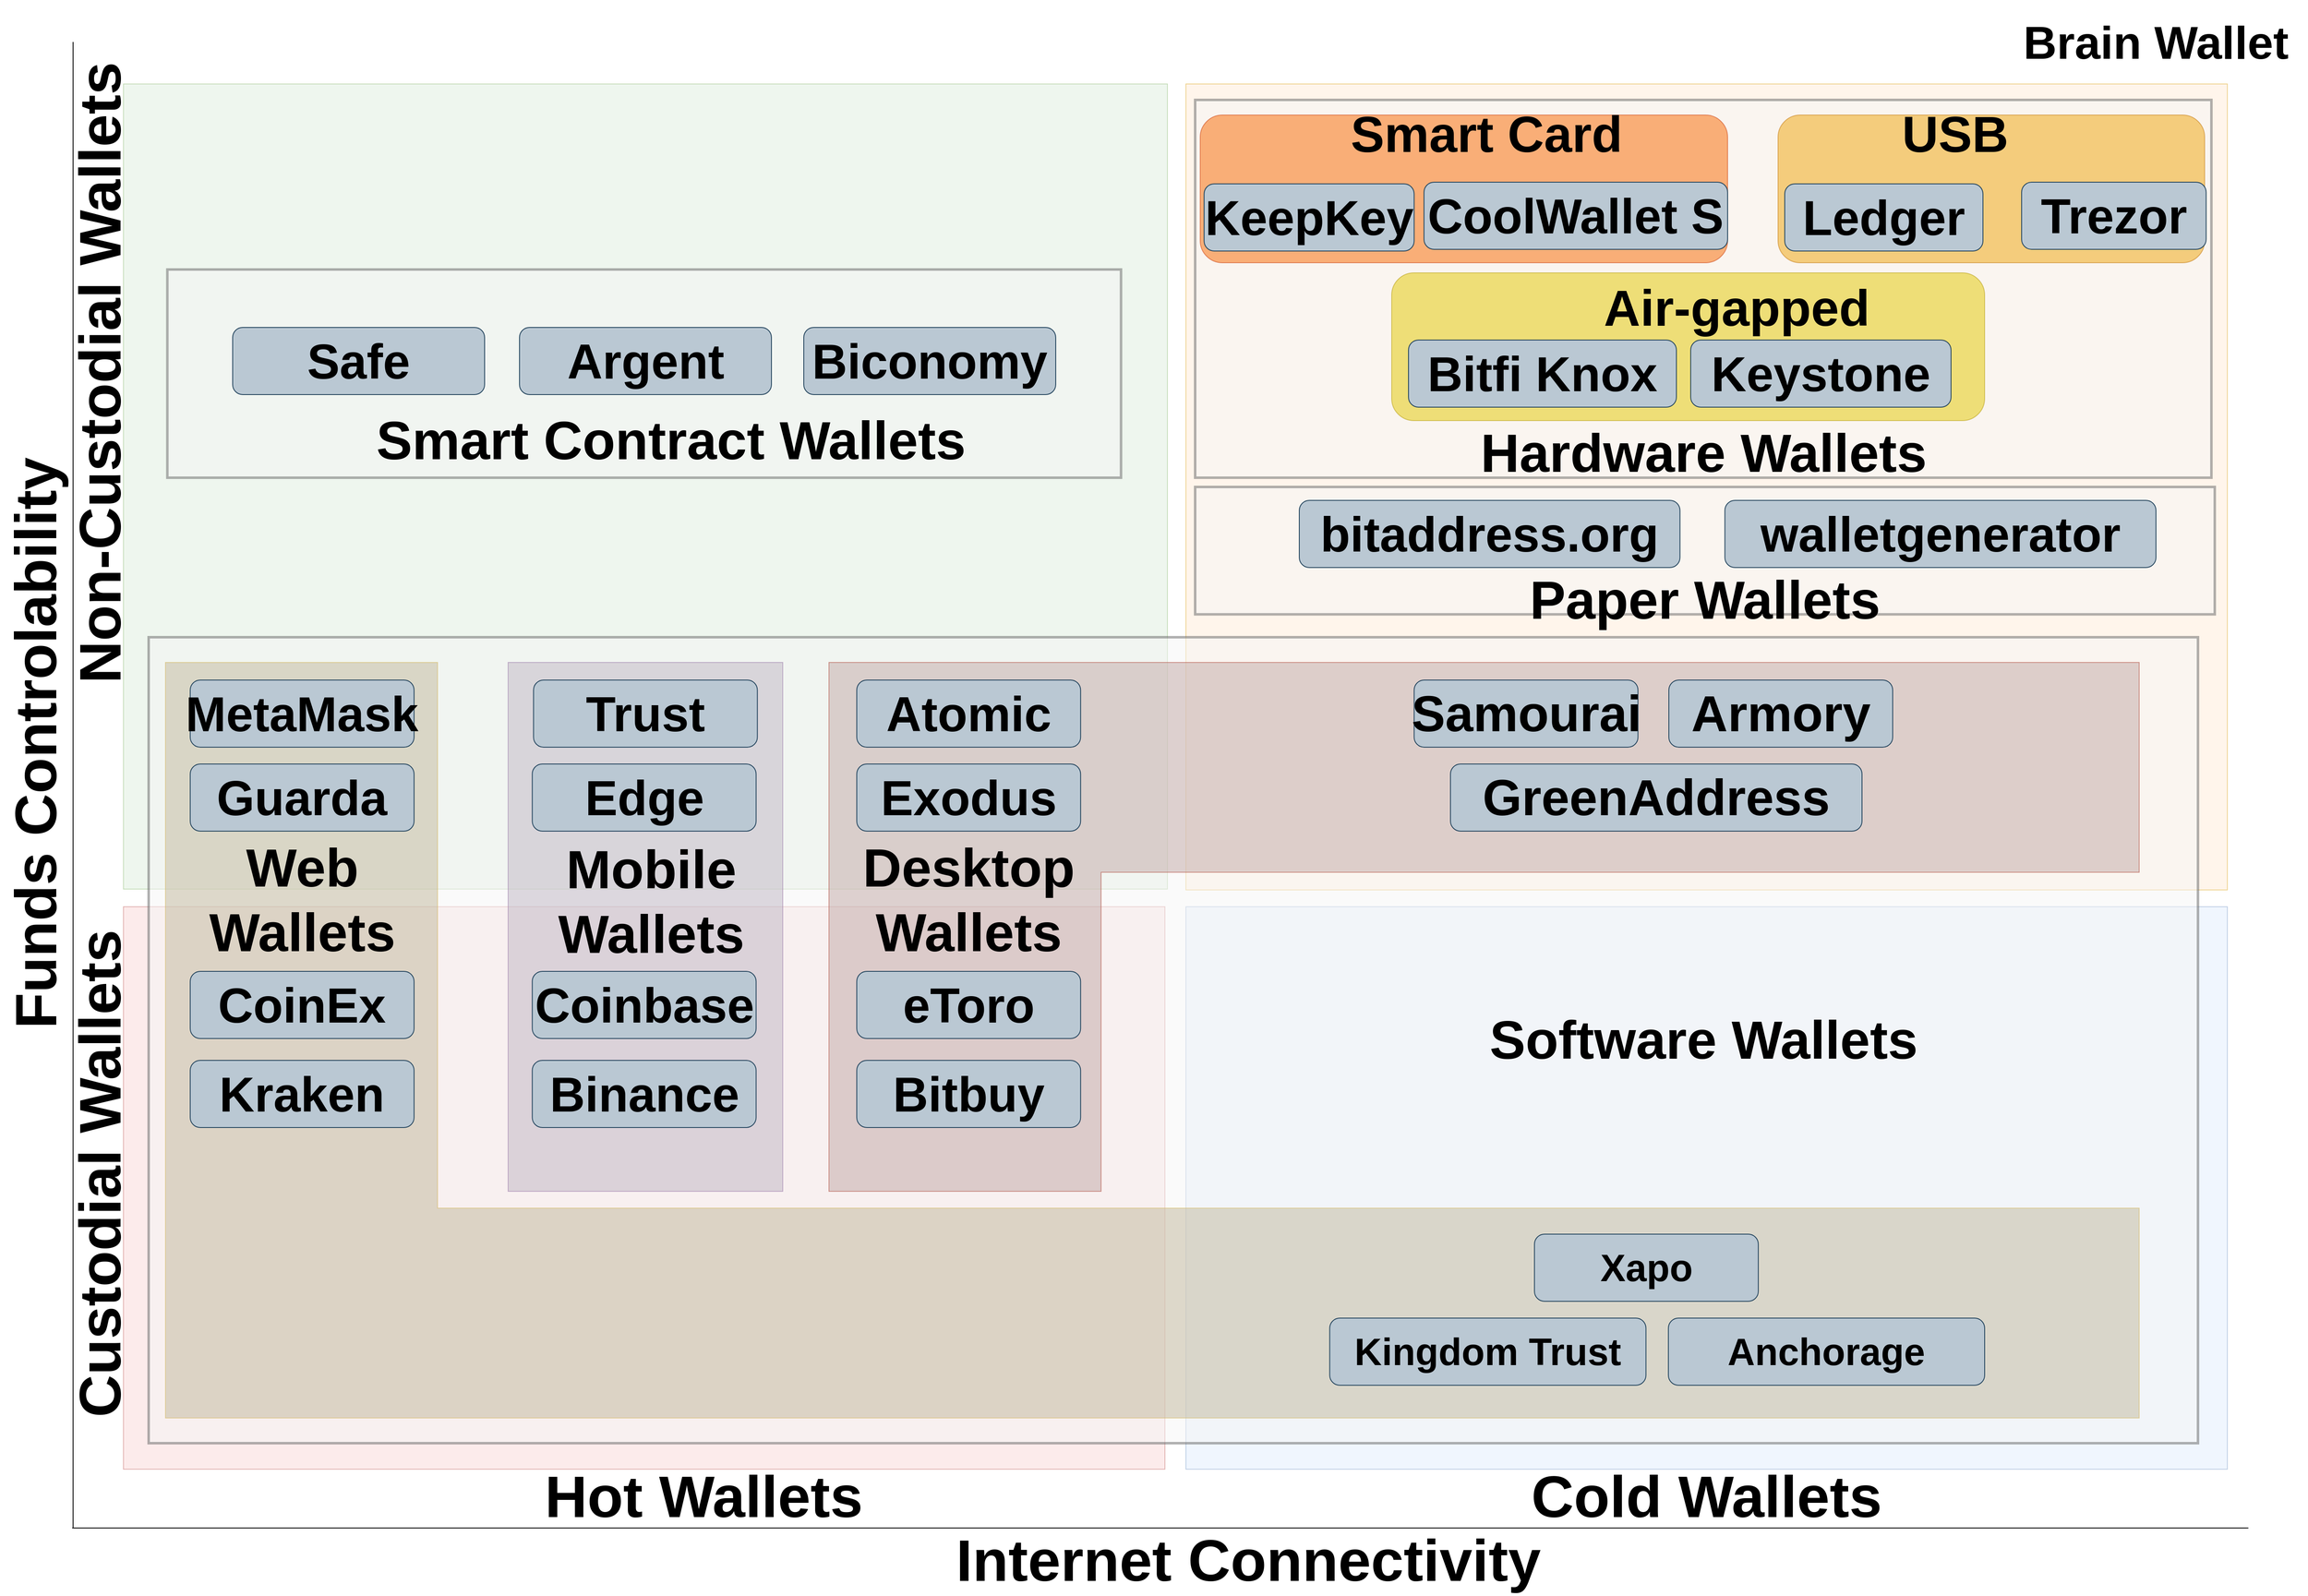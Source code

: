 <mxfile version="21.6.5" type="github">
  <diagram id="36RqeXvSD2yGZV3YzJqm" name="taxonomy">
    <mxGraphModel dx="-3630" dy="-4940" grid="1" gridSize="10" guides="1" tooltips="1" connect="1" arrows="1" fold="1" page="0" pageScale="1" pageWidth="827" pageHeight="1169" math="0" shadow="0">
      <root>
        <mxCell id="0" />
        <mxCell id="1" parent="0" />
        <mxCell id="cmqR2VDgh2ofJEkPEw-d-1" value="" style="rounded=0;whiteSpace=wrap;html=1;fillColor=#d5e8d4;strokeColor=#82b366;opacity=40;" parent="1" vertex="1">
          <mxGeometry x="7990" y="7400" width="1243" height="959" as="geometry" />
        </mxCell>
        <mxCell id="cmqR2VDgh2ofJEkPEw-d-2" value="" style="rounded=0;whiteSpace=wrap;html=1;fillColor=#ffe6cc;strokeColor=#d79b00;opacity=40;" parent="1" vertex="1">
          <mxGeometry x="9254.99" y="7400" width="1240" height="960" as="geometry" />
        </mxCell>
        <mxCell id="cmqR2VDgh2ofJEkPEw-d-3" value="" style="rounded=0;whiteSpace=wrap;html=1;fillColor=#f8cecc;strokeColor=#b85450;opacity=40;" parent="1" vertex="1">
          <mxGeometry x="7990" y="8380" width="1240" height="670" as="geometry" />
        </mxCell>
        <mxCell id="cmqR2VDgh2ofJEkPEw-d-4" value="" style="rounded=0;whiteSpace=wrap;html=1;fillColor=#dae8fc;strokeColor=#6c8ebf;opacity=40;" parent="1" vertex="1">
          <mxGeometry x="9255" y="8380" width="1239.99" height="670" as="geometry" />
        </mxCell>
        <mxCell id="cmqR2VDgh2ofJEkPEw-d-23" value="" style="rounded=0;whiteSpace=wrap;html=1;fillColor=#f5f5f5;strokeColor=#666666;opacity=50;fontColor=#333333;strokeWidth=3;" parent="1" vertex="1">
          <mxGeometry x="8020" y="8059" width="2440" height="960" as="geometry" />
        </mxCell>
        <mxCell id="cmqR2VDgh2ofJEkPEw-d-26" value="" style="endArrow=none;html=1;rounded=0;fontStyle=1;endFill=0;" parent="1" edge="1">
          <mxGeometry width="50" height="50" relative="1" as="geometry">
            <mxPoint x="7930" y="9120" as="sourcePoint" />
            <mxPoint x="7930" y="7350" as="targetPoint" />
          </mxGeometry>
        </mxCell>
        <mxCell id="cmqR2VDgh2ofJEkPEw-d-27" value="" style="endArrow=none;html=1;rounded=0;fontStyle=1;endFill=0;" parent="1" edge="1">
          <mxGeometry width="50" height="50" relative="1" as="geometry">
            <mxPoint x="7929" y="9120" as="sourcePoint" />
            <mxPoint x="10520" y="9120" as="targetPoint" />
          </mxGeometry>
        </mxCell>
        <mxCell id="cmqR2VDgh2ofJEkPEw-d-50" value="&lt;font style=&quot;font-size: 70px;&quot;&gt;Funds Controlability&lt;/font&gt;" style="text;html=1;strokeColor=none;fillColor=none;align=center;verticalAlign=middle;whiteSpace=wrap;rounded=0;rotation=-90;fontStyle=1;fontSize=55;" parent="1" vertex="1">
          <mxGeometry x="7490" y="8177" width="790" height="16" as="geometry" />
        </mxCell>
        <mxCell id="cmqR2VDgh2ofJEkPEw-d-51" value="&lt;font style=&quot;font-size: 70px;&quot;&gt;Non-Custodial Wallets&lt;/font&gt;" style="text;html=1;strokeColor=none;fillColor=none;align=center;verticalAlign=middle;whiteSpace=wrap;rounded=0;rotation=-90;fontStyle=1;fontSize=50;" parent="1" vertex="1">
          <mxGeometry x="7561.76" y="7736.19" width="799.93" height="16" as="geometry" />
        </mxCell>
        <mxCell id="cmqR2VDgh2ofJEkPEw-d-52" value="&lt;font style=&quot;font-size: 70px;&quot;&gt;Custodial Wallets&lt;/font&gt;" style="text;html=1;strokeColor=none;fillColor=none;align=center;verticalAlign=middle;whiteSpace=wrap;rounded=0;rotation=-90;fontStyle=1;fontSize=50;" parent="1" vertex="1">
          <mxGeometry x="7661.73" y="8690" width="600" height="16" as="geometry" />
        </mxCell>
        <mxCell id="cmqR2VDgh2ofJEkPEw-d-53" value="&lt;font style=&quot;font-size: 70px;&quot;&gt;Internet Connectivity&lt;/font&gt;" style="text;html=1;strokeColor=none;fillColor=none;align=center;verticalAlign=middle;whiteSpace=wrap;rounded=0;fontStyle=1;fontSize=55;" parent="1" vertex="1">
          <mxGeometry x="8948.56" y="9150" width="761.44" height="16" as="geometry" />
        </mxCell>
        <mxCell id="cmqR2VDgh2ofJEkPEw-d-54" value="&lt;font style=&quot;font-size: 70px;&quot;&gt;Cold Wallets&lt;/font&gt;" style="text;html=1;strokeColor=none;fillColor=none;align=center;verticalAlign=middle;whiteSpace=wrap;rounded=0;fontStyle=1;fontSize=50;" parent="1" vertex="1">
          <mxGeometry x="9656.99" y="9074" width="436.01" height="16" as="geometry" />
        </mxCell>
        <mxCell id="cmqR2VDgh2ofJEkPEw-d-76" value="" style="shape=corner;whiteSpace=wrap;html=1;dx=324;dy=250;fillColor=#C2B89B;strokeColor=#d6b656;opacity=50;flipH=0;flipV=1;" parent="1" vertex="1">
          <mxGeometry x="8040" y="8089" width="2350" height="900" as="geometry" />
        </mxCell>
        <mxCell id="cmqR2VDgh2ofJEkPEw-d-55" value="&lt;font style=&quot;font-size: 70px;&quot;&gt;Hot Wallets&lt;/font&gt;" style="text;html=1;strokeColor=none;fillColor=none;align=center;verticalAlign=middle;whiteSpace=wrap;rounded=0;fontStyle=1;fontSize=50;" parent="1" vertex="1">
          <mxGeometry x="8470.5" y="9074" width="419.5" height="16" as="geometry" />
        </mxCell>
        <mxCell id="Dvuu4yCtvVS3nF8p24eP-38" value="&lt;font style=&quot;font-size: 58px;&quot;&gt;Kraken&lt;/font&gt;" style="rounded=1;whiteSpace=wrap;html=1;fillColor=#bac8d3;strokeColor=#23445d;container=0;fontStyle=1" parent="1" vertex="1">
          <mxGeometry x="8069.49" y="8563" width="266.53" height="80" as="geometry" />
        </mxCell>
        <mxCell id="cmqR2VDgh2ofJEkPEw-d-77" value="" style="rounded=0;whiteSpace=wrap;html=1;fillColor=#BFB6C4;strokeColor=#9673a6;opacity=50;" parent="1" vertex="1">
          <mxGeometry x="8448" y="8089" width="327" height="630" as="geometry" />
        </mxCell>
        <mxCell id="cmqR2VDgh2ofJEkPEw-d-79" value="" style="shape=corner;whiteSpace=wrap;html=1;dx=324;dy=250;fillColor=#C2A8A5;strokeColor=#ae4132;opacity=50;flipH=0;flipV=0;" parent="1" vertex="1">
          <mxGeometry x="8830" y="8089" width="1560" height="630" as="geometry" />
        </mxCell>
        <mxCell id="cmqR2VDgh2ofJEkPEw-d-80" value="&lt;font style=&quot;font-size: 58px;&quot;&gt;CoinEx&lt;/font&gt;" style="rounded=1;whiteSpace=wrap;html=1;fillColor=#bac8d3;strokeColor=#23445d;container=0;fontStyle=1" parent="1" vertex="1">
          <mxGeometry x="8069.49" y="8457" width="266.53" height="80" as="geometry" />
        </mxCell>
        <mxCell id="cmqR2VDgh2ofJEkPEw-d-81" value="&lt;font style=&quot;font-size: 64px;&quot;&gt;Web &lt;br&gt;Wallets&lt;/font&gt;" style="text;html=1;strokeColor=none;fillColor=none;align=center;verticalAlign=middle;whiteSpace=wrap;rounded=0;fontStyle=1;fontSize=45;" parent="1" vertex="1">
          <mxGeometry x="8010" y="8357" width="385.5" height="30" as="geometry" />
        </mxCell>
        <mxCell id="cmqR2VDgh2ofJEkPEw-d-82" value="&lt;font style=&quot;font-size: 58px;&quot;&gt;MetaMask&lt;/font&gt;" style="rounded=1;whiteSpace=wrap;html=1;fillColor=#bac8d3;strokeColor=#23445d;container=0;fontStyle=1" parent="1" vertex="1">
          <mxGeometry x="8069.49" y="8110" width="266.53" height="80" as="geometry" />
        </mxCell>
        <mxCell id="cmqR2VDgh2ofJEkPEw-d-83" value="&lt;font style=&quot;font-size: 58px;&quot;&gt;Guarda&lt;/font&gt;" style="rounded=1;whiteSpace=wrap;html=1;fillColor=#bac8d3;strokeColor=#23445d;container=0;fontStyle=1" parent="1" vertex="1">
          <mxGeometry x="8069.49" y="8210" width="266.53" height="80" as="geometry" />
        </mxCell>
        <mxCell id="cmqR2VDgh2ofJEkPEw-d-84" value="&lt;font style=&quot;font-size: 64px;&quot;&gt;Mobile &lt;br&gt;Wallets&lt;/font&gt;" style="text;html=1;strokeColor=none;fillColor=none;align=center;verticalAlign=middle;whiteSpace=wrap;rounded=0;fontStyle=1;fontSize=45;" parent="1" vertex="1">
          <mxGeometry x="8407.13" y="8359" width="422.87" height="30" as="geometry" />
        </mxCell>
        <mxCell id="cmqR2VDgh2ofJEkPEw-d-85" value="&lt;font style=&quot;font-size: 58px;&quot;&gt;Trust&lt;/font&gt;" style="rounded=1;whiteSpace=wrap;html=1;fillColor=#bac8d3;strokeColor=#23445d;container=0;fontStyle=1" parent="1" vertex="1">
          <mxGeometry x="8478.24" y="8110" width="266.53" height="80" as="geometry" />
        </mxCell>
        <mxCell id="cmqR2VDgh2ofJEkPEw-d-86" value="&lt;font style=&quot;font-size: 58px;&quot;&gt;Edge&lt;/font&gt;" style="rounded=1;whiteSpace=wrap;html=1;fillColor=#bac8d3;strokeColor=#23445d;container=0;fontStyle=1" parent="1" vertex="1">
          <mxGeometry x="8476.74" y="8210" width="266.53" height="80" as="geometry" />
        </mxCell>
        <mxCell id="cmqR2VDgh2ofJEkPEw-d-87" value="&lt;font style=&quot;font-size: 58px;&quot;&gt;Coinbase&lt;/font&gt;" style="rounded=1;whiteSpace=wrap;html=1;fillColor=#bac8d3;strokeColor=#23445d;container=0;fontStyle=1" parent="1" vertex="1">
          <mxGeometry x="8476.74" y="8457" width="266.53" height="80" as="geometry" />
        </mxCell>
        <mxCell id="cmqR2VDgh2ofJEkPEw-d-88" value="&lt;font style=&quot;font-size: 58px;&quot;&gt;Binance&lt;/font&gt;" style="rounded=1;whiteSpace=wrap;html=1;fillColor=#bac8d3;strokeColor=#23445d;container=0;fontStyle=1" parent="1" vertex="1">
          <mxGeometry x="8476.74" y="8563" width="266.53" height="80" as="geometry" />
        </mxCell>
        <mxCell id="cmqR2VDgh2ofJEkPEw-d-89" value="&lt;font style=&quot;font-size: 64px;&quot;&gt;Desktop Wallets&lt;/font&gt;" style="text;html=1;strokeColor=none;fillColor=none;align=center;verticalAlign=middle;whiteSpace=wrap;rounded=0;fontStyle=1;fontSize=45;" parent="1" vertex="1">
          <mxGeometry x="8820" y="8357" width="352.75" height="30" as="geometry" />
        </mxCell>
        <mxCell id="cmqR2VDgh2ofJEkPEw-d-90" value="&lt;font style=&quot;font-size: 58px;&quot;&gt;Atomic&lt;/font&gt;" style="rounded=1;whiteSpace=wrap;html=1;fillColor=#bac8d3;strokeColor=#23445d;container=0;fontStyle=1" parent="1" vertex="1">
          <mxGeometry x="8863.11" y="8110" width="266.53" height="80" as="geometry" />
        </mxCell>
        <mxCell id="cmqR2VDgh2ofJEkPEw-d-91" value="&lt;font style=&quot;font-size: 58px;&quot;&gt;Exodus&lt;/font&gt;" style="rounded=1;whiteSpace=wrap;html=1;fillColor=#bac8d3;strokeColor=#23445d;container=0;fontStyle=1" parent="1" vertex="1">
          <mxGeometry x="8863.11" y="8210" width="266.53" height="80" as="geometry" />
        </mxCell>
        <mxCell id="cmqR2VDgh2ofJEkPEw-d-92" value="&lt;font style=&quot;font-size: 58px;&quot;&gt;eToro&lt;/font&gt;" style="rounded=1;whiteSpace=wrap;html=1;fillColor=#bac8d3;strokeColor=#23445d;container=0;fontStyle=1" parent="1" vertex="1">
          <mxGeometry x="8863.11" y="8457" width="266.53" height="80" as="geometry" />
        </mxCell>
        <mxCell id="cmqR2VDgh2ofJEkPEw-d-93" value="&lt;font style=&quot;font-size: 58px;&quot;&gt;Bitbuy&lt;/font&gt;" style="rounded=1;whiteSpace=wrap;html=1;fillColor=#bac8d3;strokeColor=#23445d;container=0;fontStyle=1" parent="1" vertex="1">
          <mxGeometry x="8863.11" y="8563" width="266.53" height="80" as="geometry" />
        </mxCell>
        <mxCell id="cmqR2VDgh2ofJEkPEw-d-94" value="&lt;font style=&quot;font-size: 64px;&quot;&gt;Software Wallets&lt;/font&gt;" style="text;html=1;strokeColor=none;fillColor=none;align=center;verticalAlign=middle;whiteSpace=wrap;rounded=0;fontStyle=1;fontSize=47;" parent="1" vertex="1">
          <mxGeometry x="9604.62" y="8524" width="532.75" height="30" as="geometry" />
        </mxCell>
        <mxCell id="cmqR2VDgh2ofJEkPEw-d-95" value="" style="rounded=0;whiteSpace=wrap;html=1;fillColor=#f5f5f5;strokeColor=#666666;opacity=50;fontColor=#333333;strokeWidth=3;" parent="1" vertex="1">
          <mxGeometry x="9266" y="7880" width="1214" height="151.75" as="geometry" />
        </mxCell>
        <mxCell id="cmqR2VDgh2ofJEkPEw-d-96" value="" style="rounded=0;whiteSpace=wrap;html=1;fillColor=#f5f5f5;strokeColor=#666666;opacity=50;fontColor=#333333;strokeWidth=3;" parent="1" vertex="1">
          <mxGeometry x="9266" y="7419" width="1210" height="450" as="geometry" />
        </mxCell>
        <mxCell id="cmqR2VDgh2ofJEkPEw-d-97" value="&lt;font style=&quot;font-size: 58px;&quot;&gt;bitaddress.org&lt;/font&gt;" style="rounded=1;whiteSpace=wrap;html=1;fillColor=#bac8d3;strokeColor=#23445d;container=0;fontStyle=1" parent="1" vertex="1">
          <mxGeometry x="9390" y="7896" width="453.25" height="80" as="geometry" />
        </mxCell>
        <mxCell id="cmqR2VDgh2ofJEkPEw-d-98" value="&lt;font style=&quot;font-size: 64px;&quot;&gt;Paper Wallets&lt;/font&gt;" style="text;html=1;strokeColor=none;fillColor=none;align=center;verticalAlign=middle;whiteSpace=wrap;rounded=0;fontStyle=1;fontSize=47;" parent="1" vertex="1">
          <mxGeometry x="9634.12" y="8000" width="477.76" height="30" as="geometry" />
        </mxCell>
        <mxCell id="cmqR2VDgh2ofJEkPEw-d-99" value="&lt;font style=&quot;font-size: 58px;&quot;&gt;walletgenerator&lt;/font&gt;" style="rounded=1;whiteSpace=wrap;html=1;fillColor=#bac8d3;strokeColor=#23445d;container=0;fontStyle=1" parent="1" vertex="1">
          <mxGeometry x="9896.72" y="7896" width="513.28" height="80" as="geometry" />
        </mxCell>
        <mxCell id="cmqR2VDgh2ofJEkPEw-d-100" value="" style="rounded=1;whiteSpace=wrap;html=1;fillColor=#fa6800;strokeColor=#C73500;opacity=50;fontColor=#000000;" parent="1" vertex="1">
          <mxGeometry x="9272" y="7437" width="628" height="176" as="geometry" />
        </mxCell>
        <mxCell id="cmqR2VDgh2ofJEkPEw-d-101" value="&lt;font style=&quot;font-size: 58px;&quot;&gt;KeepKey&lt;/font&gt;" style="rounded=1;whiteSpace=wrap;html=1;fillColor=#bac8d3;strokeColor=#23445d;container=0;fontStyle=1" parent="1" vertex="1">
          <mxGeometry x="9276.66" y="7519" width="250.06" height="80" as="geometry" />
        </mxCell>
        <mxCell id="cmqR2VDgh2ofJEkPEw-d-102" value="&lt;font style=&quot;font-size: 58px;&quot;&gt;CoolWallet S&lt;/font&gt;" style="rounded=1;whiteSpace=wrap;html=1;fillColor=#bac8d3;strokeColor=#23445d;container=0;fontStyle=1" parent="1" vertex="1">
          <mxGeometry x="9538.47" y="7517" width="361.53" height="80" as="geometry" />
        </mxCell>
        <mxCell id="cmqR2VDgh2ofJEkPEw-d-103" value="&lt;font style=&quot;font-size: 64px;&quot;&gt;Hardware Wallets&lt;/font&gt;" style="text;html=1;strokeColor=none;fillColor=none;align=center;verticalAlign=middle;whiteSpace=wrap;rounded=0;fontStyle=1;fontSize=47;" parent="1" vertex="1">
          <mxGeometry x="9546.56" y="7824.5" width="648.88" height="30" as="geometry" />
        </mxCell>
        <mxCell id="cmqR2VDgh2ofJEkPEw-d-104" value="&lt;font style=&quot;font-size: 60px;&quot;&gt;Smart Card&lt;/font&gt;" style="text;html=1;strokeColor=none;fillColor=none;align=center;verticalAlign=middle;whiteSpace=wrap;rounded=0;fontStyle=1;fontSize=45;" parent="1" vertex="1">
          <mxGeometry x="9436.25" y="7445" width="353.75" height="30" as="geometry" />
        </mxCell>
        <mxCell id="cmqR2VDgh2ofJEkPEw-d-114" value="" style="rounded=1;whiteSpace=wrap;html=1;fillColor=#e3c800;strokeColor=#B09500;opacity=50;fontColor=#000000;" parent="1" vertex="1">
          <mxGeometry x="9500" y="7625" width="706" height="176" as="geometry" />
        </mxCell>
        <mxCell id="cmqR2VDgh2ofJEkPEw-d-115" value="&lt;font style=&quot;font-size: 58px;&quot;&gt;Bitfi Knox&lt;/font&gt;" style="rounded=1;whiteSpace=wrap;html=1;fillColor=#bac8d3;strokeColor=#23445d;container=0;fontStyle=1" parent="1" vertex="1">
          <mxGeometry x="9520" y="7705" width="319" height="80" as="geometry" />
        </mxCell>
        <mxCell id="cmqR2VDgh2ofJEkPEw-d-116" value="&lt;font style=&quot;font-size: 58px;&quot;&gt;Keystone&lt;/font&gt;" style="rounded=1;whiteSpace=wrap;html=1;fillColor=#bac8d3;strokeColor=#23445d;container=0;fontStyle=1" parent="1" vertex="1">
          <mxGeometry x="9856" y="7705" width="310" height="80" as="geometry" />
        </mxCell>
        <mxCell id="cmqR2VDgh2ofJEkPEw-d-117" value="&lt;font style=&quot;font-size: 60px;&quot;&gt;Air-gapped&lt;/font&gt;" style="text;html=1;strokeColor=none;fillColor=none;align=center;verticalAlign=middle;whiteSpace=wrap;rounded=0;fontStyle=1;fontSize=45;" parent="1" vertex="1">
          <mxGeometry x="9742.25" y="7652" width="337.75" height="30" as="geometry" />
        </mxCell>
        <mxCell id="cmqR2VDgh2ofJEkPEw-d-124" value="" style="rounded=1;whiteSpace=wrap;html=1;fillColor=#f0a30a;strokeColor=#BD7000;opacity=50;fontColor=#000000;" parent="1" vertex="1">
          <mxGeometry x="9960" y="7437" width="508" height="176" as="geometry" />
        </mxCell>
        <mxCell id="cmqR2VDgh2ofJEkPEw-d-125" value="&lt;font style=&quot;font-size: 58px;&quot;&gt;Ledger&lt;/font&gt;" style="rounded=1;whiteSpace=wrap;html=1;fillColor=#bac8d3;strokeColor=#23445d;container=0;fontStyle=1" parent="1" vertex="1">
          <mxGeometry x="9968" y="7519" width="236" height="80" as="geometry" />
        </mxCell>
        <mxCell id="cmqR2VDgh2ofJEkPEw-d-126" value="&lt;font style=&quot;font-size: 58px;&quot;&gt;Trezor&lt;/font&gt;" style="rounded=1;whiteSpace=wrap;html=1;fillColor=#bac8d3;strokeColor=#23445d;container=0;fontStyle=1" parent="1" vertex="1">
          <mxGeometry x="10250" y="7517" width="219.74" height="80" as="geometry" />
        </mxCell>
        <mxCell id="cmqR2VDgh2ofJEkPEw-d-127" value="&lt;font style=&quot;font-size: 60px;&quot;&gt;USB&lt;/font&gt;" style="text;html=1;strokeColor=none;fillColor=none;align=center;verticalAlign=middle;whiteSpace=wrap;rounded=0;fontStyle=1;fontSize=45;" parent="1" vertex="1">
          <mxGeometry x="10038.25" y="7445" width="265.5" height="30" as="geometry" />
        </mxCell>
        <mxCell id="cmqR2VDgh2ofJEkPEw-d-128" value="&lt;font style=&quot;font-size: 60px;&quot;&gt;Samourai&lt;/font&gt;" style="rounded=1;whiteSpace=wrap;html=1;fillColor=#bac8d3;strokeColor=#23445d;container=0;fontStyle=1" parent="1" vertex="1">
          <mxGeometry x="9526.72" y="8110" width="266.53" height="80" as="geometry" />
        </mxCell>
        <mxCell id="cmqR2VDgh2ofJEkPEw-d-129" value="&lt;font style=&quot;font-size: 60px;&quot;&gt;Armory&lt;/font&gt;" style="rounded=1;whiteSpace=wrap;html=1;fillColor=#bac8d3;strokeColor=#23445d;container=0;fontStyle=1" parent="1" vertex="1">
          <mxGeometry x="9830" y="8110" width="266.53" height="80" as="geometry" />
        </mxCell>
        <mxCell id="cmqR2VDgh2ofJEkPEw-d-130" value="&lt;font style=&quot;font-size: 60px;&quot;&gt;GreenAddress&lt;/font&gt;" style="rounded=1;whiteSpace=wrap;html=1;fillColor=#bac8d3;strokeColor=#23445d;container=0;fontStyle=1" parent="1" vertex="1">
          <mxGeometry x="9570" y="8210" width="490" height="80" as="geometry" />
        </mxCell>
        <mxCell id="cmqR2VDgh2ofJEkPEw-d-131" value="&lt;font style=&quot;font-size: 45px;&quot;&gt;Kingdom Trust&lt;/font&gt;" style="rounded=1;whiteSpace=wrap;html=1;fillColor=#bac8d3;strokeColor=#23445d;container=0;fontStyle=1" parent="1" vertex="1">
          <mxGeometry x="9426.22" y="8870" width="376.53" height="80" as="geometry" />
        </mxCell>
        <mxCell id="cmqR2VDgh2ofJEkPEw-d-132" value="&lt;font style=&quot;font-size: 45px;&quot;&gt;Xapo&lt;/font&gt;" style="rounded=1;whiteSpace=wrap;html=1;fillColor=#bac8d3;strokeColor=#23445d;container=0;fontStyle=1" parent="1" vertex="1">
          <mxGeometry x="9670" y="8770" width="266.53" height="80" as="geometry" />
        </mxCell>
        <mxCell id="cmqR2VDgh2ofJEkPEw-d-133" value="&lt;font style=&quot;font-size: 45px;&quot;&gt;Anchorage&lt;/font&gt;" style="rounded=1;whiteSpace=wrap;html=1;fillColor=#bac8d3;strokeColor=#23445d;container=0;fontStyle=1" parent="1" vertex="1">
          <mxGeometry x="9829.47" y="8870" width="376.53" height="80" as="geometry" />
        </mxCell>
        <mxCell id="cmqR2VDgh2ofJEkPEw-d-134" value="" style="shape=image;html=1;verticalAlign=top;verticalLabelPosition=bottom;labelBackgroundColor=#ffffff;imageAspect=0;aspect=fixed;image=https://cdn0.iconfinder.com/data/icons/colourful-education/250/brain-128.png" parent="1" vertex="1">
          <mxGeometry x="10160" y="7300" width="100" height="100" as="geometry" />
        </mxCell>
        <mxCell id="cmqR2VDgh2ofJEkPEw-d-135" value="&lt;font style=&quot;font-size: 55px;&quot;&gt;Brain Wallet&lt;/font&gt;" style="text;html=1;strokeColor=none;fillColor=none;align=center;verticalAlign=middle;whiteSpace=wrap;rounded=0;fontStyle=1;fontSize=37;" parent="1" vertex="1">
          <mxGeometry x="10230" y="7335" width="360" height="30" as="geometry" />
        </mxCell>
        <mxCell id="cmqR2VDgh2ofJEkPEw-d-136" value="" style="shape=image;html=1;verticalAlign=top;verticalLabelPosition=bottom;labelBackgroundColor=#ffffff;imageAspect=0;aspect=fixed;image=https://cdn0.iconfinder.com/data/icons/colourful-education/250/brain-128.png" parent="1" vertex="1">
          <mxGeometry x="8289.49" y="8070" width="100" height="100" as="geometry" />
        </mxCell>
        <mxCell id="cmqR2VDgh2ofJEkPEw-d-137" value="" style="shape=image;html=1;verticalAlign=top;verticalLabelPosition=bottom;labelBackgroundColor=#ffffff;imageAspect=0;aspect=fixed;image=https://cdn0.iconfinder.com/data/icons/colourful-education/250/brain-128.png" parent="1" vertex="1">
          <mxGeometry x="8289.49" y="8180" width="100" height="100" as="geometry" />
        </mxCell>
        <mxCell id="cmqR2VDgh2ofJEkPEw-d-138" value="" style="shape=image;html=1;verticalAlign=top;verticalLabelPosition=bottom;labelBackgroundColor=#ffffff;imageAspect=0;aspect=fixed;image=https://cdn0.iconfinder.com/data/icons/colourful-education/250/brain-128.png" parent="1" vertex="1">
          <mxGeometry x="8690" y="8070" width="100" height="100" as="geometry" />
        </mxCell>
        <mxCell id="cmqR2VDgh2ofJEkPEw-d-139" value="" style="shape=image;html=1;verticalAlign=top;verticalLabelPosition=bottom;labelBackgroundColor=#ffffff;imageAspect=0;aspect=fixed;image=https://cdn0.iconfinder.com/data/icons/colourful-education/250/brain-128.png" parent="1" vertex="1">
          <mxGeometry x="8690" y="8180" width="100" height="100" as="geometry" />
        </mxCell>
        <mxCell id="cmqR2VDgh2ofJEkPEw-d-140" value="" style="shape=image;html=1;verticalAlign=top;verticalLabelPosition=bottom;labelBackgroundColor=#ffffff;imageAspect=0;aspect=fixed;image=https://cdn0.iconfinder.com/data/icons/colourful-education/250/brain-128.png" parent="1" vertex="1">
          <mxGeometry x="9080" y="8070" width="100" height="100" as="geometry" />
        </mxCell>
        <mxCell id="cmqR2VDgh2ofJEkPEw-d-141" value="" style="shape=image;html=1;verticalAlign=top;verticalLabelPosition=bottom;labelBackgroundColor=#ffffff;imageAspect=0;aspect=fixed;image=https://cdn0.iconfinder.com/data/icons/colourful-education/250/brain-128.png" parent="1" vertex="1">
          <mxGeometry x="9080" y="8180" width="100" height="100" as="geometry" />
        </mxCell>
        <mxCell id="cmqR2VDgh2ofJEkPEw-d-142" value="" style="shape=image;html=1;verticalAlign=top;verticalLabelPosition=bottom;labelBackgroundColor=#ffffff;imageAspect=0;aspect=fixed;image=https://cdn0.iconfinder.com/data/icons/colourful-education/250/brain-128.png" parent="1" vertex="1">
          <mxGeometry x="9742.25" y="8070" width="100" height="100" as="geometry" />
        </mxCell>
        <mxCell id="cmqR2VDgh2ofJEkPEw-d-143" value="" style="shape=image;html=1;verticalAlign=top;verticalLabelPosition=bottom;labelBackgroundColor=#ffffff;imageAspect=0;aspect=fixed;image=https://cdn0.iconfinder.com/data/icons/colourful-education/250/brain-128.png" parent="1" vertex="1">
          <mxGeometry x="10045.99" y="8070" width="100" height="100" as="geometry" />
        </mxCell>
        <mxCell id="cmqR2VDgh2ofJEkPEw-d-144" value="" style="shape=image;html=1;verticalAlign=top;verticalLabelPosition=bottom;labelBackgroundColor=#ffffff;imageAspect=0;aspect=fixed;image=https://cdn0.iconfinder.com/data/icons/colourful-education/250/brain-128.png" parent="1" vertex="1">
          <mxGeometry x="9938.25" y="8175" width="100" height="100" as="geometry" />
        </mxCell>
        <mxCell id="cmqR2VDgh2ofJEkPEw-d-145" value="" style="shape=image;html=1;verticalAlign=top;verticalLabelPosition=bottom;labelBackgroundColor=#ffffff;imageAspect=0;aspect=fixed;image=https://cdn0.iconfinder.com/data/icons/colourful-education/250/brain-128.png" parent="1" vertex="1">
          <mxGeometry x="10150" y="7484" width="100" height="100" as="geometry" />
        </mxCell>
        <mxCell id="cmqR2VDgh2ofJEkPEw-d-146" value="" style="shape=image;html=1;verticalAlign=top;verticalLabelPosition=bottom;labelBackgroundColor=#ffffff;imageAspect=0;aspect=fixed;image=https://cdn0.iconfinder.com/data/icons/colourful-education/250/brain-128.png" parent="1" vertex="1">
          <mxGeometry x="10409.27" y="7475" width="100" height="100" as="geometry" />
        </mxCell>
        <mxCell id="cmqR2VDgh2ofJEkPEw-d-147" value="" style="rounded=0;whiteSpace=wrap;html=1;fillColor=#f5f5f5;strokeColor=#666666;opacity=50;fontColor=#333333;strokeWidth=3;" parent="1" vertex="1">
          <mxGeometry x="8042.25" y="7621" width="1135.49" height="248" as="geometry" />
        </mxCell>
        <mxCell id="cmqR2VDgh2ofJEkPEw-d-148" value="&lt;font style=&quot;font-size: 64px;&quot;&gt;Smart Contract Wallets&lt;/font&gt;" style="text;html=1;strokeColor=none;fillColor=none;align=center;verticalAlign=middle;whiteSpace=wrap;rounded=0;fontStyle=1;fontSize=45;" parent="1" vertex="1">
          <mxGeometry x="8258.68" y="7810" width="765.63" height="30" as="geometry" />
        </mxCell>
        <mxCell id="cmqR2VDgh2ofJEkPEw-d-149" value="&lt;font style=&quot;font-size: 58px;&quot;&gt;Safe&lt;/font&gt;" style="rounded=1;whiteSpace=wrap;html=1;fillColor=#bac8d3;strokeColor=#23445d;container=0;fontStyle=1" parent="1" vertex="1">
          <mxGeometry x="8120.0" y="7690" width="300" height="80" as="geometry" />
        </mxCell>
        <mxCell id="cmqR2VDgh2ofJEkPEw-d-150" value="&lt;font style=&quot;font-size: 58px;&quot;&gt;Argent&lt;/font&gt;" style="rounded=1;whiteSpace=wrap;html=1;fillColor=#bac8d3;strokeColor=#23445d;container=0;fontStyle=1" parent="1" vertex="1">
          <mxGeometry x="8461.51" y="7690" width="300" height="80" as="geometry" />
        </mxCell>
        <mxCell id="cmqR2VDgh2ofJEkPEw-d-151" value="&lt;font style=&quot;font-size: 58px;&quot;&gt;Biconomy&lt;/font&gt;" style="rounded=1;whiteSpace=wrap;html=1;fillColor=#bac8d3;strokeColor=#23445d;container=0;fontStyle=1" parent="1" vertex="1">
          <mxGeometry x="8800" y="7690" width="300" height="80" as="geometry" />
        </mxCell>
      </root>
    </mxGraphModel>
  </diagram>
</mxfile>
